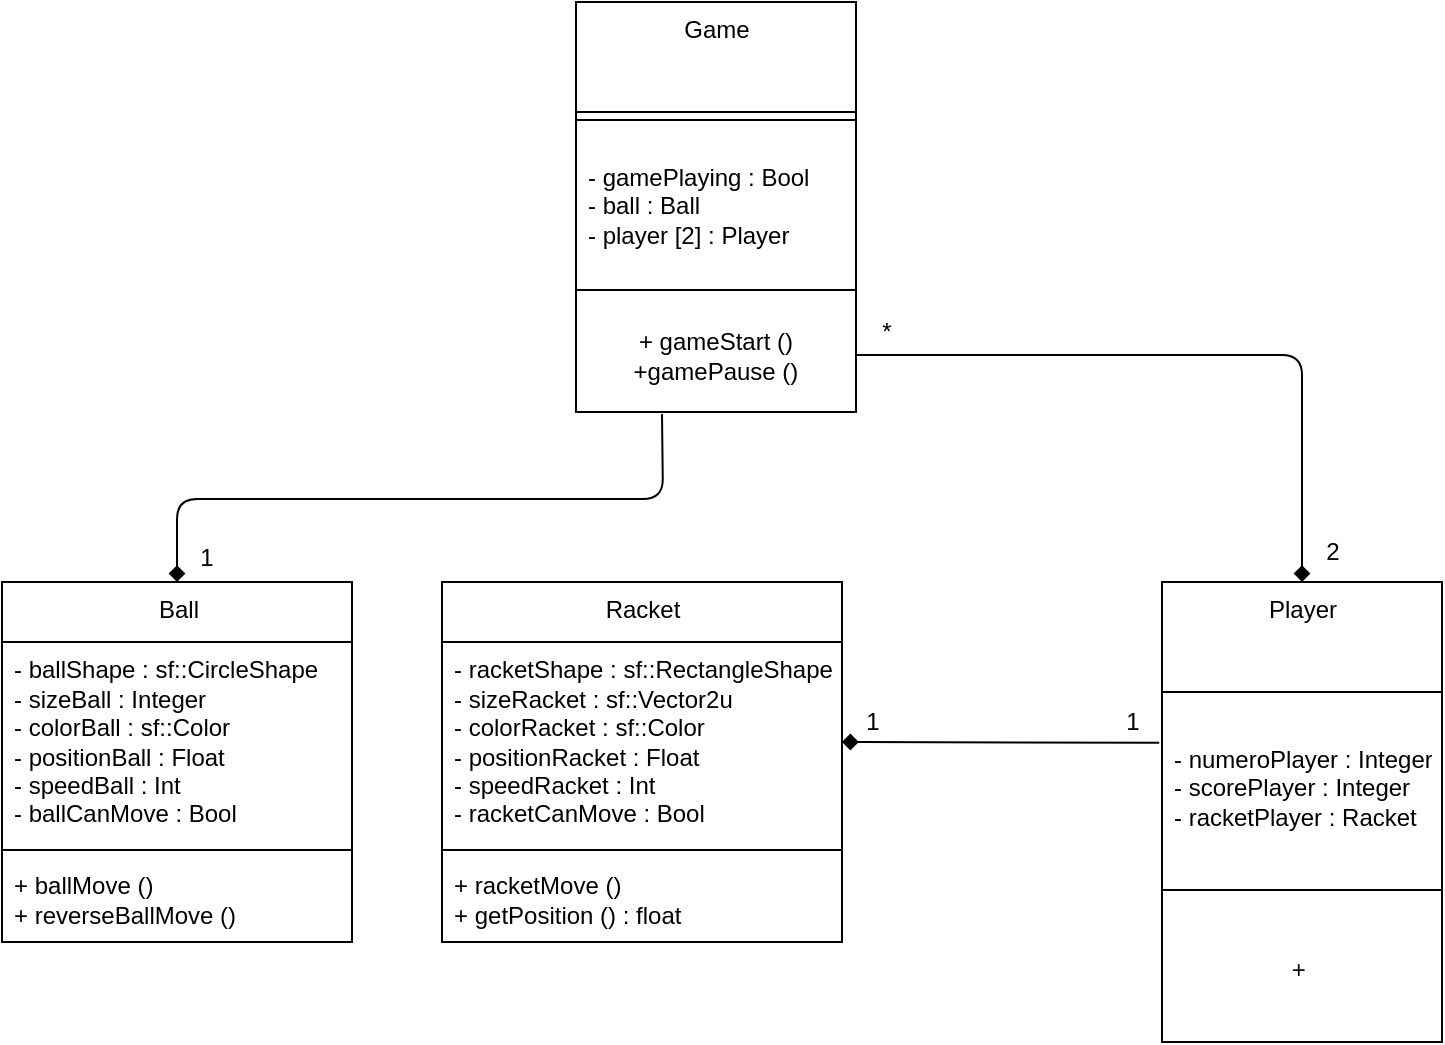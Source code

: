 <mxfile>
    <diagram id="vHKYBwhyyo3Nn8QmvSK8" name="Page-1">
        <mxGraphModel dx="1081" dy="635" grid="1" gridSize="10" guides="1" tooltips="1" connect="1" arrows="1" fold="1" page="1" pageScale="1" pageWidth="850" pageHeight="1100" math="0" shadow="0">
            <root>
                <mxCell id="0"/>
                <mxCell id="1" parent="0"/>
                <mxCell id="33" style="edgeStyle=orthogonalEdgeStyle;html=1;exitX=0.5;exitY=0;exitDx=0;exitDy=0;startArrow=diamond;startFill=1;endArrow=none;endFill=0;" parent="1" source="2" edge="1">
                    <mxGeometry relative="1" as="geometry">
                        <mxPoint x="400" y="226" as="targetPoint"/>
                    </mxGeometry>
                </mxCell>
                <mxCell id="2" value="Ball" style="swimlane;fontStyle=0;align=center;verticalAlign=top;childLayout=stackLayout;horizontal=1;startSize=30;horizontalStack=0;resizeParent=1;resizeParentMax=0;resizeLast=0;collapsible=0;marginBottom=0;html=1;" parent="1" vertex="1">
                    <mxGeometry x="70" y="310" width="175" height="180" as="geometry"/>
                </mxCell>
                <mxCell id="6" value="- ballShape : sf::CircleShape&lt;br&gt;- sizeBall : Integer&lt;br&gt;- colorBall : sf::Color&lt;br&gt;- positionBall : Float&lt;br&gt;- speedBall : Int&lt;br&gt;- ballCanMove : Bool&amp;nbsp;" style="text;html=1;strokeColor=none;fillColor=none;align=left;verticalAlign=middle;spacingLeft=4;spacingRight=4;overflow=hidden;rotatable=0;points=[[0,0.5],[1,0.5]];portConstraint=eastwest;" parent="2" vertex="1">
                    <mxGeometry y="30" width="175" height="100" as="geometry"/>
                </mxCell>
                <mxCell id="7" value="" style="line;strokeWidth=1;fillColor=none;align=left;verticalAlign=middle;spacingTop=-1;spacingLeft=3;spacingRight=3;rotatable=0;labelPosition=right;points=[];portConstraint=eastwest;" parent="2" vertex="1">
                    <mxGeometry y="130" width="175" height="8" as="geometry"/>
                </mxCell>
                <mxCell id="9" value="+ ballMove ()&lt;br&gt;+ reverseBallMove ()" style="text;html=1;strokeColor=none;fillColor=none;align=left;verticalAlign=middle;spacingLeft=4;spacingRight=4;overflow=hidden;rotatable=0;points=[[0,0.5],[1,0.5]];portConstraint=eastwest;" parent="2" vertex="1">
                    <mxGeometry y="138" width="175" height="42" as="geometry"/>
                </mxCell>
                <mxCell id="10" value="Racket" style="swimlane;fontStyle=0;align=center;verticalAlign=top;childLayout=stackLayout;horizontal=1;startSize=30;horizontalStack=0;resizeParent=1;resizeParentMax=0;resizeLast=0;collapsible=0;marginBottom=0;html=1;" parent="1" vertex="1">
                    <mxGeometry x="290" y="310" width="200" height="180" as="geometry"/>
                </mxCell>
                <mxCell id="11" value="- racketShape : sf::RectangleShape&lt;br&gt;- sizeRacket : sf::Vector2u&lt;br&gt;- colorRacket : sf::Color&lt;br&gt;- positionRacket : Float&lt;br&gt;- speedRacket : Int&lt;br&gt;- racketCanMove : Bool&amp;nbsp;" style="text;html=1;strokeColor=none;fillColor=none;align=left;verticalAlign=middle;spacingLeft=4;spacingRight=4;overflow=hidden;rotatable=0;points=[[0,0.5],[1,0.5]];portConstraint=eastwest;" parent="10" vertex="1">
                    <mxGeometry y="30" width="200" height="100" as="geometry"/>
                </mxCell>
                <mxCell id="12" value="" style="line;strokeWidth=1;fillColor=none;align=left;verticalAlign=middle;spacingTop=-1;spacingLeft=3;spacingRight=3;rotatable=0;labelPosition=right;points=[];portConstraint=eastwest;" parent="10" vertex="1">
                    <mxGeometry y="130" width="200" height="8" as="geometry"/>
                </mxCell>
                <mxCell id="13" value="+ racketMove ()&lt;br&gt;+ getPosition () : float" style="text;html=1;strokeColor=none;fillColor=none;align=left;verticalAlign=middle;spacingLeft=4;spacingRight=4;overflow=hidden;rotatable=0;points=[[0,0.5],[1,0.5]];portConstraint=eastwest;" parent="10" vertex="1">
                    <mxGeometry y="138" width="200" height="42" as="geometry"/>
                </mxCell>
                <mxCell id="34" style="edgeStyle=orthogonalEdgeStyle;html=1;exitX=0.5;exitY=0;exitDx=0;exitDy=0;startArrow=diamond;startFill=1;endArrow=none;endFill=0;" parent="1" source="16" target="27" edge="1">
                    <mxGeometry relative="1" as="geometry">
                        <mxPoint x="450" y="230" as="targetPoint"/>
                    </mxGeometry>
                </mxCell>
                <mxCell id="16" value="Player" style="swimlane;fontStyle=0;align=center;verticalAlign=top;childLayout=stackLayout;horizontal=1;startSize=55;horizontalStack=0;resizeParent=1;resizeParentMax=0;resizeLast=0;collapsible=0;marginBottom=0;html=1;" parent="1" vertex="1">
                    <mxGeometry x="650" y="310" width="140" height="230" as="geometry"/>
                </mxCell>
                <mxCell id="20" value="- numeroPlayer : Integer&lt;br&gt;- scorePlayer : Integer&lt;br&gt;- racketPlayer : Racket" style="text;html=1;strokeColor=none;fillColor=none;align=left;verticalAlign=middle;spacingLeft=4;spacingRight=4;overflow=hidden;rotatable=0;points=[[0,0.5],[1,0.5]];portConstraint=eastwest;" parent="16" vertex="1">
                    <mxGeometry y="55" width="140" height="95" as="geometry"/>
                </mxCell>
                <mxCell id="21" value="" style="line;strokeWidth=1;fillColor=none;align=left;verticalAlign=middle;spacingTop=-1;spacingLeft=3;spacingRight=3;rotatable=0;labelPosition=right;points=[];portConstraint=eastwest;" parent="16" vertex="1">
                    <mxGeometry y="150" width="140" height="8" as="geometry"/>
                </mxCell>
                <mxCell id="22" value="+&amp;nbsp;" style="text;html=1;align=center;verticalAlign=middle;spacingLeft=4;spacingRight=4;overflow=hidden;rotatable=0;points=[[0,0.5],[1,0.5]];portConstraint=eastwest;" parent="16" vertex="1">
                    <mxGeometry y="158" width="140" height="72" as="geometry"/>
                </mxCell>
                <mxCell id="24" value="Game" style="swimlane;fontStyle=0;align=center;verticalAlign=top;childLayout=stackLayout;horizontal=1;startSize=55;horizontalStack=0;resizeParent=1;resizeParentMax=0;resizeLast=0;collapsible=0;marginBottom=0;html=1;" parent="1" vertex="1">
                    <mxGeometry x="357" y="20" width="140" height="205" as="geometry"/>
                </mxCell>
                <mxCell id="26" value="" style="line;strokeWidth=1;fillColor=none;align=left;verticalAlign=middle;spacingTop=-1;spacingLeft=3;spacingRight=3;rotatable=0;labelPosition=right;points=[];portConstraint=eastwest;" parent="24" vertex="1">
                    <mxGeometry y="55" width="140" height="8" as="geometry"/>
                </mxCell>
                <mxCell id="25" value="- gamePlaying : Bool&lt;br&gt;- ball : Ball&lt;br&gt;- player [2] : Player" style="text;html=1;strokeColor=none;fillColor=none;align=left;verticalAlign=middle;spacingLeft=4;spacingRight=4;overflow=hidden;rotatable=0;points=[[0,0.5],[1,0.5]];portConstraint=eastwest;" parent="24" vertex="1">
                    <mxGeometry y="63" width="140" height="77" as="geometry"/>
                </mxCell>
                <mxCell id="32" value="" style="line;strokeWidth=1;fillColor=none;align=left;verticalAlign=middle;spacingTop=-1;spacingLeft=3;spacingRight=3;rotatable=0;labelPosition=right;points=[];portConstraint=eastwest;" parent="24" vertex="1">
                    <mxGeometry y="140" width="140" height="8" as="geometry"/>
                </mxCell>
                <mxCell id="27" value="+ gameStart ()&lt;br&gt;+gamePause ()" style="text;html=1;strokeColor=none;fillColor=none;align=center;verticalAlign=middle;spacingLeft=4;spacingRight=4;overflow=hidden;rotatable=0;points=[[0,0.5],[1,0.5]];portConstraint=eastwest;" parent="24" vertex="1">
                    <mxGeometry y="148" width="140" height="57" as="geometry"/>
                </mxCell>
                <mxCell id="28" style="edgeStyle=none;html=1;exitX=1;exitY=0.5;exitDx=0;exitDy=0;entryX=-0.01;entryY=0.267;entryDx=0;entryDy=0;entryPerimeter=0;endArrow=none;endFill=0;startArrow=diamond;startFill=1;" parent="1" source="11" target="20" edge="1">
                    <mxGeometry relative="1" as="geometry"/>
                </mxCell>
                <mxCell id="30" value="1" style="text;html=1;align=center;verticalAlign=middle;resizable=0;points=[];autosize=1;strokeColor=none;fillColor=none;" parent="1" vertex="1">
                    <mxGeometry x="490" y="365" width="30" height="30" as="geometry"/>
                </mxCell>
                <mxCell id="31" value="1" style="text;html=1;align=center;verticalAlign=middle;resizable=0;points=[];autosize=1;strokeColor=none;fillColor=none;" parent="1" vertex="1">
                    <mxGeometry x="620" y="365" width="30" height="30" as="geometry"/>
                </mxCell>
                <mxCell id="35" value="*" style="text;html=1;align=center;verticalAlign=middle;resizable=0;points=[];autosize=1;strokeColor=none;fillColor=none;" parent="1" vertex="1">
                    <mxGeometry x="497" y="170" width="30" height="30" as="geometry"/>
                </mxCell>
                <mxCell id="36" value="2" style="text;html=1;align=center;verticalAlign=middle;resizable=0;points=[];autosize=1;strokeColor=none;fillColor=none;" parent="1" vertex="1">
                    <mxGeometry x="720" y="280" width="30" height="30" as="geometry"/>
                </mxCell>
                <mxCell id="37" value="1" style="text;html=1;align=center;verticalAlign=middle;resizable=0;points=[];autosize=1;strokeColor=none;fillColor=none;" parent="1" vertex="1">
                    <mxGeometry x="157" y="283" width="30" height="30" as="geometry"/>
                </mxCell>
            </root>
        </mxGraphModel>
    </diagram>
</mxfile>